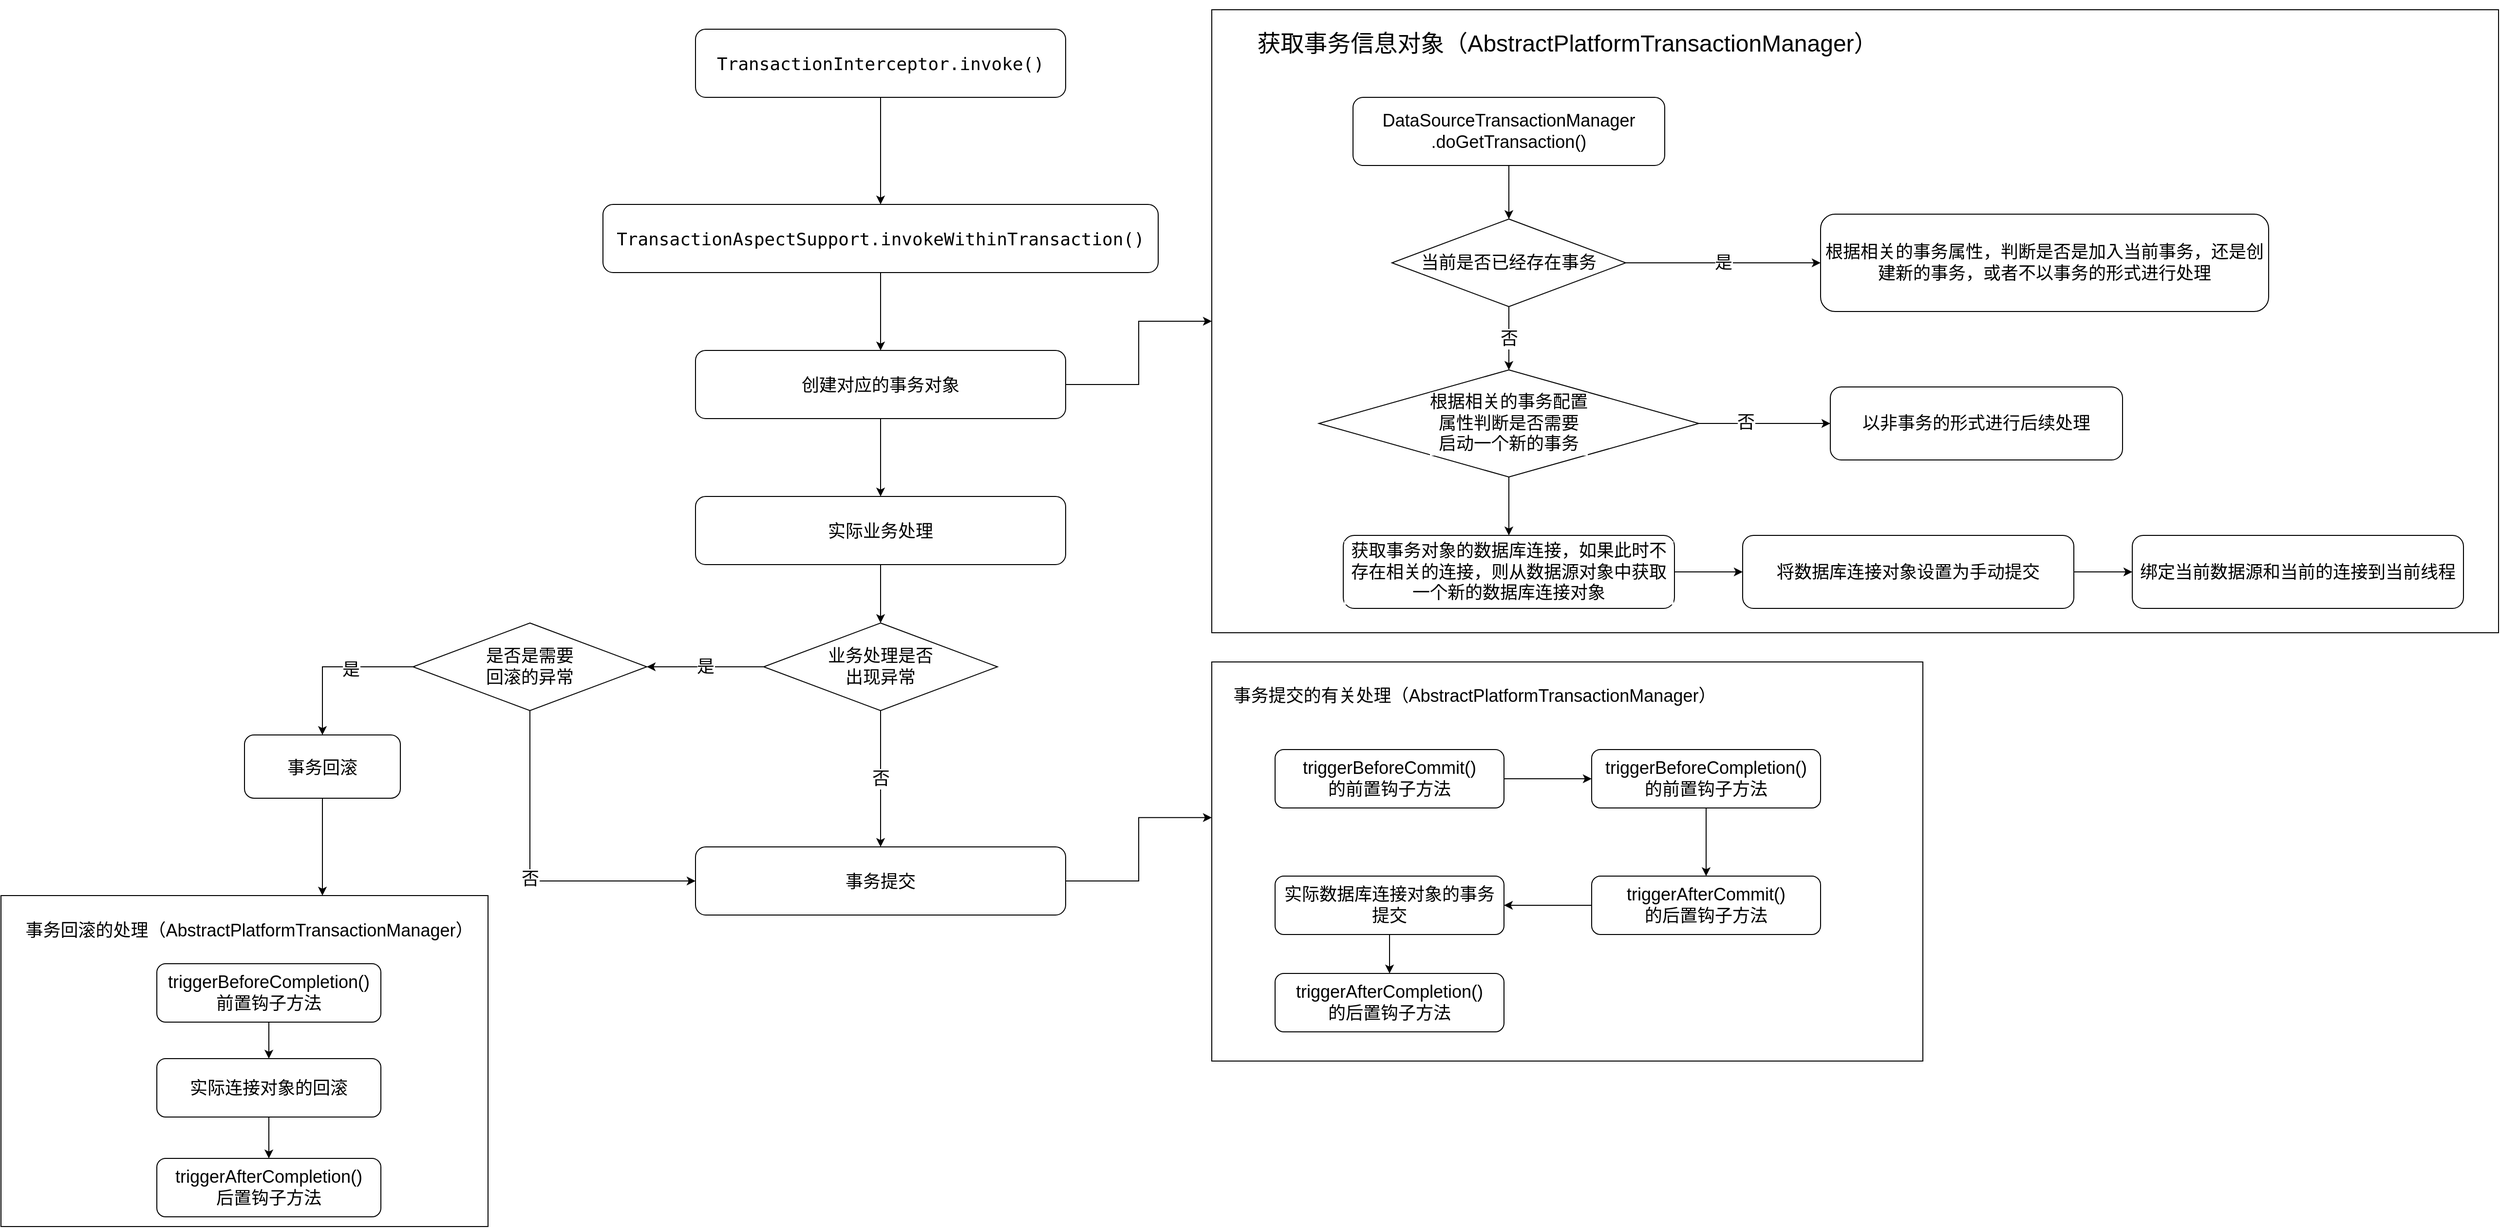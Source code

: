 <mxfile version="20.2.3" type="device"><diagram id="pJaJVscrhfIG-do-e8DI" name="第 1 页"><mxGraphModel dx="1929" dy="698" grid="1" gridSize="10" guides="1" tooltips="1" connect="1" arrows="1" fold="1" page="1" pageScale="1" pageWidth="827" pageHeight="1169" math="0" shadow="0"><root><mxCell id="0"/><mxCell id="1" parent="0"/><mxCell id="jddttaGdCzzvR233dDeT-3" style="edgeStyle=orthogonalEdgeStyle;rounded=0;orthogonalLoop=1;jettySize=auto;html=1;exitX=0.5;exitY=1;exitDx=0;exitDy=0;fontColor=default;" edge="1" parent="1" source="jddttaGdCzzvR233dDeT-1" target="jddttaGdCzzvR233dDeT-2"><mxGeometry relative="1" as="geometry"/></mxCell><mxCell id="jddttaGdCzzvR233dDeT-1" value="&lt;div style=&quot;&quot;&gt;&lt;pre style=&quot;font-family:'JetBrains Mono',monospace;font-size:13.5pt;&quot;&gt;TransactionInterceptor.invoke()&lt;/pre&gt;&lt;/div&gt;" style="rounded=1;whiteSpace=wrap;html=1;fontColor=default;labelBackgroundColor=default;" vertex="1" parent="1"><mxGeometry x="50" y="150" width="380" height="70" as="geometry"/></mxCell><mxCell id="jddttaGdCzzvR233dDeT-5" style="edgeStyle=orthogonalEdgeStyle;rounded=0;orthogonalLoop=1;jettySize=auto;html=1;exitX=0.5;exitY=1;exitDx=0;exitDy=0;entryX=0.5;entryY=0;entryDx=0;entryDy=0;fontColor=default;" edge="1" parent="1" source="jddttaGdCzzvR233dDeT-2" target="jddttaGdCzzvR233dDeT-4"><mxGeometry relative="1" as="geometry"/></mxCell><mxCell id="jddttaGdCzzvR233dDeT-2" value="&lt;div style=&quot;&quot;&gt;&lt;pre style=&quot;font-family:'JetBrains Mono',monospace;font-size:13.5pt;&quot;&gt;TransactionAspectSupport.invokeWithinTransaction()&lt;br&gt;&lt;/pre&gt;&lt;/div&gt;" style="rounded=1;whiteSpace=wrap;html=1;fontColor=default;labelBackgroundColor=default;" vertex="1" parent="1"><mxGeometry x="-45" y="330" width="570" height="70" as="geometry"/></mxCell><mxCell id="jddttaGdCzzvR233dDeT-32" style="edgeStyle=orthogonalEdgeStyle;rounded=0;orthogonalLoop=1;jettySize=auto;html=1;exitX=0.5;exitY=1;exitDx=0;exitDy=0;fontSize=18;fontColor=default;" edge="1" parent="1" source="jddttaGdCzzvR233dDeT-4" target="jddttaGdCzzvR233dDeT-31"><mxGeometry relative="1" as="geometry"/></mxCell><mxCell id="jddttaGdCzzvR233dDeT-66" style="edgeStyle=orthogonalEdgeStyle;rounded=0;orthogonalLoop=1;jettySize=auto;html=1;exitX=1;exitY=0.5;exitDx=0;exitDy=0;entryX=0;entryY=0.5;entryDx=0;entryDy=0;fontSize=24;fontColor=default;" edge="1" parent="1" source="jddttaGdCzzvR233dDeT-4" target="jddttaGdCzzvR233dDeT-64"><mxGeometry relative="1" as="geometry"/></mxCell><mxCell id="jddttaGdCzzvR233dDeT-4" value="&lt;div style=&quot;&quot;&gt;&lt;pre style=&quot;font-family:'JetBrains Mono',monospace;font-size:13.5pt;&quot;&gt;创建对应的事务对象&lt;/pre&gt;&lt;/div&gt;" style="rounded=1;whiteSpace=wrap;html=1;fontColor=default;labelBackgroundColor=default;" vertex="1" parent="1"><mxGeometry x="50" y="480" width="380" height="70" as="geometry"/></mxCell><mxCell id="jddttaGdCzzvR233dDeT-10" style="edgeStyle=orthogonalEdgeStyle;rounded=0;orthogonalLoop=1;jettySize=auto;html=1;exitX=0.5;exitY=1;exitDx=0;exitDy=0;entryX=0.5;entryY=0;entryDx=0;entryDy=0;fontSize=18;fontColor=default;" edge="1" parent="1" source="jddttaGdCzzvR233dDeT-8" target="jddttaGdCzzvR233dDeT-9"><mxGeometry relative="1" as="geometry"/></mxCell><mxCell id="jddttaGdCzzvR233dDeT-8" value="DataSourceTransactionManager&lt;br style=&quot;font-size: 18px;&quot;&gt;.doGetTransaction()" style="rounded=1;whiteSpace=wrap;html=1;labelBackgroundColor=default;fontColor=default;fontSize=18;" vertex="1" parent="1"><mxGeometry x="725" y="220" width="320" height="70" as="geometry"/></mxCell><mxCell id="jddttaGdCzzvR233dDeT-15" value="否" style="edgeStyle=orthogonalEdgeStyle;rounded=0;orthogonalLoop=1;jettySize=auto;html=1;exitX=0.5;exitY=1;exitDx=0;exitDy=0;entryX=0.5;entryY=0;entryDx=0;entryDy=0;fontSize=18;fontColor=default;" edge="1" parent="1" source="jddttaGdCzzvR233dDeT-9" target="jddttaGdCzzvR233dDeT-14"><mxGeometry relative="1" as="geometry"/></mxCell><mxCell id="jddttaGdCzzvR233dDeT-17" value="是" style="edgeStyle=orthogonalEdgeStyle;rounded=0;orthogonalLoop=1;jettySize=auto;html=1;exitX=1;exitY=0.5;exitDx=0;exitDy=0;fontSize=18;fontColor=default;" edge="1" parent="1" source="jddttaGdCzzvR233dDeT-9" target="jddttaGdCzzvR233dDeT-16"><mxGeometry relative="1" as="geometry"/></mxCell><mxCell id="jddttaGdCzzvR233dDeT-9" value="当前是否已经存在事务" style="rhombus;whiteSpace=wrap;html=1;labelBackgroundColor=default;fontSize=18;fontColor=default;" vertex="1" parent="1"><mxGeometry x="765" y="345" width="240" height="90" as="geometry"/></mxCell><mxCell id="jddttaGdCzzvR233dDeT-19" style="edgeStyle=orthogonalEdgeStyle;rounded=0;orthogonalLoop=1;jettySize=auto;html=1;exitX=1;exitY=0.5;exitDx=0;exitDy=0;entryX=0;entryY=0.5;entryDx=0;entryDy=0;fontSize=18;fontColor=default;" edge="1" parent="1" source="jddttaGdCzzvR233dDeT-14" target="jddttaGdCzzvR233dDeT-18"><mxGeometry relative="1" as="geometry"/></mxCell><mxCell id="jddttaGdCzzvR233dDeT-20" value="否" style="edgeLabel;html=1;align=center;verticalAlign=middle;resizable=0;points=[];fontSize=18;fontColor=default;" vertex="1" connectable="0" parent="jddttaGdCzzvR233dDeT-19"><mxGeometry x="-0.296" y="1" relative="1" as="geometry"><mxPoint as="offset"/></mxGeometry></mxCell><mxCell id="jddttaGdCzzvR233dDeT-25" style="edgeStyle=orthogonalEdgeStyle;rounded=0;orthogonalLoop=1;jettySize=auto;html=1;exitX=0.5;exitY=1;exitDx=0;exitDy=0;entryX=0.5;entryY=0;entryDx=0;entryDy=0;fontSize=18;fontColor=default;" edge="1" parent="1" source="jddttaGdCzzvR233dDeT-14" target="jddttaGdCzzvR233dDeT-24"><mxGeometry relative="1" as="geometry"/></mxCell><mxCell id="jddttaGdCzzvR233dDeT-14" value="根据相关的事务配置&lt;br&gt;属性判断是否需要&lt;br&gt;启动一个新的事务" style="rhombus;whiteSpace=wrap;html=1;labelBackgroundColor=default;fontSize=18;fontColor=default;" vertex="1" parent="1"><mxGeometry x="690" y="500" width="390" height="110" as="geometry"/></mxCell><mxCell id="jddttaGdCzzvR233dDeT-16" value="根据相关的事务属性，判断是否是加入当前事务，还是创建新的事务，或者不以事务的形式进行处理" style="rounded=1;whiteSpace=wrap;html=1;labelBackgroundColor=default;fontSize=18;fontColor=default;" vertex="1" parent="1"><mxGeometry x="1205" y="340" width="460" height="100" as="geometry"/></mxCell><mxCell id="jddttaGdCzzvR233dDeT-18" value="以非事务的形式进行后续处理" style="rounded=1;whiteSpace=wrap;html=1;labelBackgroundColor=default;fontSize=18;fontColor=default;" vertex="1" parent="1"><mxGeometry x="1215" y="517.5" width="300" height="75" as="geometry"/></mxCell><mxCell id="jddttaGdCzzvR233dDeT-48" style="edgeStyle=orthogonalEdgeStyle;rounded=0;orthogonalLoop=1;jettySize=auto;html=1;exitX=1;exitY=0.5;exitDx=0;exitDy=0;entryX=0;entryY=0.5;entryDx=0;entryDy=0;fontSize=18;fontColor=default;" edge="1" parent="1" source="jddttaGdCzzvR233dDeT-24" target="jddttaGdCzzvR233dDeT-26"><mxGeometry relative="1" as="geometry"/></mxCell><mxCell id="jddttaGdCzzvR233dDeT-24" value="获取事务对象的数据库连接，如果此时不存在相关的连接，则从数据源对象中获取一个新的数据库连接对象" style="rounded=1;whiteSpace=wrap;html=1;labelBackgroundColor=default;fontSize=18;fontColor=default;" vertex="1" parent="1"><mxGeometry x="715" y="670" width="340" height="75" as="geometry"/></mxCell><mxCell id="jddttaGdCzzvR233dDeT-49" style="edgeStyle=orthogonalEdgeStyle;rounded=0;orthogonalLoop=1;jettySize=auto;html=1;exitX=1;exitY=0.5;exitDx=0;exitDy=0;fontSize=18;fontColor=default;" edge="1" parent="1" source="jddttaGdCzzvR233dDeT-26" target="jddttaGdCzzvR233dDeT-28"><mxGeometry relative="1" as="geometry"/></mxCell><mxCell id="jddttaGdCzzvR233dDeT-26" value="将数据库连接对象设置为手动提交" style="rounded=1;whiteSpace=wrap;html=1;labelBackgroundColor=default;fontSize=18;fontColor=default;" vertex="1" parent="1"><mxGeometry x="1125" y="670" width="340" height="75" as="geometry"/></mxCell><mxCell id="jddttaGdCzzvR233dDeT-28" value="绑定当前数据源和当前的连接到当前线程" style="rounded=1;whiteSpace=wrap;html=1;labelBackgroundColor=default;fontSize=18;fontColor=default;" vertex="1" parent="1"><mxGeometry x="1525" y="670" width="340" height="75" as="geometry"/></mxCell><mxCell id="jddttaGdCzzvR233dDeT-34" style="edgeStyle=orthogonalEdgeStyle;rounded=0;orthogonalLoop=1;jettySize=auto;html=1;exitX=0.5;exitY=1;exitDx=0;exitDy=0;fontSize=18;fontColor=default;" edge="1" parent="1" source="jddttaGdCzzvR233dDeT-31" target="jddttaGdCzzvR233dDeT-33"><mxGeometry relative="1" as="geometry"/></mxCell><mxCell id="jddttaGdCzzvR233dDeT-31" value="&lt;div style=&quot;&quot;&gt;&lt;pre style=&quot;font-family:'JetBrains Mono',monospace;font-size:13.5pt;&quot;&gt;实际业务处理&lt;/pre&gt;&lt;/div&gt;" style="rounded=1;whiteSpace=wrap;html=1;fontColor=default;labelBackgroundColor=default;" vertex="1" parent="1"><mxGeometry x="50" y="630" width="380" height="70" as="geometry"/></mxCell><mxCell id="jddttaGdCzzvR233dDeT-35" value="是" style="edgeStyle=orthogonalEdgeStyle;rounded=0;orthogonalLoop=1;jettySize=auto;html=1;exitX=0;exitY=0.5;exitDx=0;exitDy=0;fontSize=18;fontColor=default;" edge="1" parent="1" source="jddttaGdCzzvR233dDeT-33"><mxGeometry relative="1" as="geometry"><mxPoint y="805" as="targetPoint"/></mxGeometry></mxCell><mxCell id="jddttaGdCzzvR233dDeT-46" value="否" style="edgeStyle=orthogonalEdgeStyle;rounded=0;orthogonalLoop=1;jettySize=auto;html=1;exitX=0.5;exitY=1;exitDx=0;exitDy=0;fontSize=18;fontColor=default;" edge="1" parent="1" source="jddttaGdCzzvR233dDeT-33" target="jddttaGdCzzvR233dDeT-45"><mxGeometry relative="1" as="geometry"/></mxCell><mxCell id="jddttaGdCzzvR233dDeT-33" value="业务处理是否&lt;br&gt;出现异常" style="rhombus;whiteSpace=wrap;html=1;labelBackgroundColor=default;fontSize=18;fontColor=default;" vertex="1" parent="1"><mxGeometry x="120" y="760" width="240" height="90" as="geometry"/></mxCell><mxCell id="jddttaGdCzzvR233dDeT-38" style="edgeStyle=orthogonalEdgeStyle;rounded=0;orthogonalLoop=1;jettySize=auto;html=1;exitX=0;exitY=0.5;exitDx=0;exitDy=0;entryX=0.5;entryY=0;entryDx=0;entryDy=0;fontSize=18;fontColor=default;" edge="1" parent="1" source="jddttaGdCzzvR233dDeT-36" target="jddttaGdCzzvR233dDeT-37"><mxGeometry relative="1" as="geometry"/></mxCell><mxCell id="jddttaGdCzzvR233dDeT-39" value="是" style="edgeLabel;html=1;align=center;verticalAlign=middle;resizable=0;points=[];fontSize=18;fontColor=default;" vertex="1" connectable="0" parent="jddttaGdCzzvR233dDeT-38"><mxGeometry x="-0.215" y="3" relative="1" as="geometry"><mxPoint as="offset"/></mxGeometry></mxCell><mxCell id="jddttaGdCzzvR233dDeT-47" value="否" style="edgeStyle=orthogonalEdgeStyle;rounded=0;orthogonalLoop=1;jettySize=auto;html=1;exitX=0.5;exitY=1;exitDx=0;exitDy=0;entryX=0;entryY=0.5;entryDx=0;entryDy=0;fontSize=18;fontColor=default;" edge="1" parent="1" source="jddttaGdCzzvR233dDeT-36" target="jddttaGdCzzvR233dDeT-45"><mxGeometry relative="1" as="geometry"/></mxCell><mxCell id="jddttaGdCzzvR233dDeT-36" value="是否是需要&lt;br&gt;回滚的异常" style="rhombus;whiteSpace=wrap;html=1;labelBackgroundColor=default;fontSize=18;fontColor=default;" vertex="1" parent="1"><mxGeometry x="-240" y="760" width="240" height="90" as="geometry"/></mxCell><mxCell id="jddttaGdCzzvR233dDeT-69" style="edgeStyle=orthogonalEdgeStyle;rounded=0;orthogonalLoop=1;jettySize=auto;html=1;exitX=0.5;exitY=1;exitDx=0;exitDy=0;fontSize=24;fontColor=default;" edge="1" parent="1" source="jddttaGdCzzvR233dDeT-37" target="jddttaGdCzzvR233dDeT-67"><mxGeometry relative="1" as="geometry"><Array as="points"><mxPoint x="-333" y="1000"/><mxPoint x="-333" y="1000"/></Array></mxGeometry></mxCell><mxCell id="jddttaGdCzzvR233dDeT-37" value="&lt;div style=&quot;&quot;&gt;&lt;pre style=&quot;font-family:'JetBrains Mono',monospace;font-size:13.5pt;&quot;&gt;事务回滚&lt;/pre&gt;&lt;/div&gt;" style="rounded=1;whiteSpace=wrap;html=1;fontColor=default;labelBackgroundColor=default;" vertex="1" parent="1"><mxGeometry x="-413" y="875" width="160" height="65" as="geometry"/></mxCell><mxCell id="jddttaGdCzzvR233dDeT-43" style="edgeStyle=orthogonalEdgeStyle;rounded=0;orthogonalLoop=1;jettySize=auto;html=1;exitX=0.5;exitY=1;exitDx=0;exitDy=0;entryX=0.5;entryY=0;entryDx=0;entryDy=0;fontSize=18;fontColor=default;" edge="1" parent="1" source="jddttaGdCzzvR233dDeT-40" target="jddttaGdCzzvR233dDeT-41"><mxGeometry relative="1" as="geometry"/></mxCell><mxCell id="jddttaGdCzzvR233dDeT-40" value="triggerBeforeCompletion()&lt;br&gt;前置钩子方法" style="rounded=1;whiteSpace=wrap;html=1;labelBackgroundColor=default;fontSize=18;fontColor=default;" vertex="1" parent="1"><mxGeometry x="-503" y="1110" width="230" height="60" as="geometry"/></mxCell><mxCell id="jddttaGdCzzvR233dDeT-44" style="edgeStyle=orthogonalEdgeStyle;rounded=0;orthogonalLoop=1;jettySize=auto;html=1;exitX=0.5;exitY=1;exitDx=0;exitDy=0;fontSize=18;fontColor=default;" edge="1" parent="1" source="jddttaGdCzzvR233dDeT-41" target="jddttaGdCzzvR233dDeT-42"><mxGeometry relative="1" as="geometry"/></mxCell><mxCell id="jddttaGdCzzvR233dDeT-41" value="实际连接对象的回滚" style="rounded=1;whiteSpace=wrap;html=1;labelBackgroundColor=default;fontSize=18;fontColor=default;" vertex="1" parent="1"><mxGeometry x="-503" y="1207.5" width="230" height="60" as="geometry"/></mxCell><mxCell id="jddttaGdCzzvR233dDeT-42" value="triggerAfterCompletion()&lt;br&gt;后置钩子方法" style="rounded=1;whiteSpace=wrap;html=1;labelBackgroundColor=default;fontSize=18;fontColor=default;" vertex="1" parent="1"><mxGeometry x="-503" y="1310" width="230" height="60" as="geometry"/></mxCell><mxCell id="jddttaGdCzzvR233dDeT-72" style="edgeStyle=orthogonalEdgeStyle;rounded=0;orthogonalLoop=1;jettySize=auto;html=1;exitX=1;exitY=0.5;exitDx=0;exitDy=0;entryX=0;entryY=0.39;entryDx=0;entryDy=0;entryPerimeter=0;fontSize=18;fontColor=default;" edge="1" parent="1" source="jddttaGdCzzvR233dDeT-45" target="jddttaGdCzzvR233dDeT-70"><mxGeometry relative="1" as="geometry"/></mxCell><mxCell id="jddttaGdCzzvR233dDeT-45" value="&lt;div style=&quot;&quot;&gt;&lt;pre style=&quot;font-family:'JetBrains Mono',monospace;font-size:13.5pt;&quot;&gt;事务提交&lt;/pre&gt;&lt;/div&gt;" style="rounded=1;whiteSpace=wrap;html=1;fontColor=default;labelBackgroundColor=default;" vertex="1" parent="1"><mxGeometry x="50" y="990" width="380" height="70" as="geometry"/></mxCell><mxCell id="jddttaGdCzzvR233dDeT-60" style="edgeStyle=orthogonalEdgeStyle;rounded=0;orthogonalLoop=1;jettySize=auto;html=1;exitX=1;exitY=0.5;exitDx=0;exitDy=0;entryX=0;entryY=0.5;entryDx=0;entryDy=0;fontSize=18;fontColor=default;" edge="1" parent="1" source="jddttaGdCzzvR233dDeT-50" target="jddttaGdCzzvR233dDeT-51"><mxGeometry relative="1" as="geometry"/></mxCell><mxCell id="jddttaGdCzzvR233dDeT-50" value="triggerBeforeCommit()&lt;br&gt;的前置钩子方法" style="rounded=1;whiteSpace=wrap;html=1;labelBackgroundColor=default;fontSize=18;fontColor=default;" vertex="1" parent="1"><mxGeometry x="645" y="890" width="235" height="60" as="geometry"/></mxCell><mxCell id="jddttaGdCzzvR233dDeT-61" style="edgeStyle=orthogonalEdgeStyle;rounded=0;orthogonalLoop=1;jettySize=auto;html=1;exitX=0.5;exitY=1;exitDx=0;exitDy=0;entryX=0.5;entryY=0;entryDx=0;entryDy=0;fontSize=18;fontColor=default;" edge="1" parent="1" source="jddttaGdCzzvR233dDeT-51" target="jddttaGdCzzvR233dDeT-53"><mxGeometry relative="1" as="geometry"/></mxCell><mxCell id="jddttaGdCzzvR233dDeT-51" value="triggerBeforeCompletion()&lt;br&gt;的前置钩子方法" style="rounded=1;whiteSpace=wrap;html=1;labelBackgroundColor=default;fontSize=18;fontColor=default;" vertex="1" parent="1"><mxGeometry x="970" y="890" width="235" height="60" as="geometry"/></mxCell><mxCell id="jddttaGdCzzvR233dDeT-63" style="edgeStyle=orthogonalEdgeStyle;rounded=0;orthogonalLoop=1;jettySize=auto;html=1;exitX=0.5;exitY=1;exitDx=0;exitDy=0;entryX=0.5;entryY=0;entryDx=0;entryDy=0;fontSize=18;fontColor=default;" edge="1" parent="1" source="jddttaGdCzzvR233dDeT-52" target="jddttaGdCzzvR233dDeT-54"><mxGeometry relative="1" as="geometry"/></mxCell><mxCell id="jddttaGdCzzvR233dDeT-52" value="实际数据库连接对象的事务提交" style="rounded=1;whiteSpace=wrap;html=1;labelBackgroundColor=default;fontSize=18;fontColor=default;" vertex="1" parent="1"><mxGeometry x="645" y="1020" width="235" height="60" as="geometry"/></mxCell><mxCell id="jddttaGdCzzvR233dDeT-62" style="edgeStyle=orthogonalEdgeStyle;rounded=0;orthogonalLoop=1;jettySize=auto;html=1;exitX=0;exitY=0.5;exitDx=0;exitDy=0;entryX=1;entryY=0.5;entryDx=0;entryDy=0;fontSize=18;fontColor=default;" edge="1" parent="1" source="jddttaGdCzzvR233dDeT-53" target="jddttaGdCzzvR233dDeT-52"><mxGeometry relative="1" as="geometry"/></mxCell><mxCell id="jddttaGdCzzvR233dDeT-53" value="triggerAfterCommit()&lt;br&gt;的后置钩子方法" style="rounded=1;whiteSpace=wrap;html=1;labelBackgroundColor=default;fontSize=18;fontColor=default;" vertex="1" parent="1"><mxGeometry x="970" y="1020" width="235" height="60" as="geometry"/></mxCell><mxCell id="jddttaGdCzzvR233dDeT-54" value="triggerAfterCompletion()&lt;br&gt;的后置钩子方法" style="rounded=1;whiteSpace=wrap;html=1;labelBackgroundColor=default;fontSize=18;fontColor=default;" vertex="1" parent="1"><mxGeometry x="645" y="1120" width="235" height="60" as="geometry"/></mxCell><mxCell id="jddttaGdCzzvR233dDeT-64" value="&lt;h1&gt;&lt;br&gt;&lt;/h1&gt;" style="text;html=1;strokeColor=default;fillColor=none;spacing=5;spacingTop=-20;whiteSpace=wrap;overflow=hidden;rounded=0;labelBackgroundColor=default;fontSize=18;fontColor=default;" vertex="1" parent="1"><mxGeometry x="580" y="130" width="1321" height="640" as="geometry"/></mxCell><mxCell id="jddttaGdCzzvR233dDeT-65" value="获取事务信息对象（AbstractPlatformTransactionManager）" style="text;html=1;strokeColor=none;fillColor=none;align=center;verticalAlign=middle;whiteSpace=wrap;rounded=0;labelBackgroundColor=default;fontSize=24;fontColor=default;" vertex="1" parent="1"><mxGeometry x="600" y="140" width="690" height="50" as="geometry"/></mxCell><mxCell id="jddttaGdCzzvR233dDeT-67" value="&lt;h1&gt;&lt;br&gt;&lt;/h1&gt;" style="text;html=1;strokeColor=default;fillColor=none;spacing=5;spacingTop=-20;whiteSpace=wrap;overflow=hidden;rounded=0;labelBackgroundColor=default;fontSize=24;fontColor=default;" vertex="1" parent="1"><mxGeometry x="-663" y="1040" width="500" height="340" as="geometry"/></mxCell><mxCell id="jddttaGdCzzvR233dDeT-68" value="事务回滚的处理（AbstractPlatformTransactionManager）" style="text;html=1;strokeColor=none;fillColor=none;align=center;verticalAlign=middle;whiteSpace=wrap;rounded=0;labelBackgroundColor=default;fontSize=18;fontColor=default;" vertex="1" parent="1"><mxGeometry x="-653" y="1042.5" width="490" height="67.5" as="geometry"/></mxCell><mxCell id="jddttaGdCzzvR233dDeT-70" value="&lt;h1&gt;&lt;br&gt;&lt;/h1&gt;" style="text;html=1;strokeColor=default;fillColor=none;spacing=5;spacingTop=-20;whiteSpace=wrap;overflow=hidden;rounded=0;labelBackgroundColor=default;fontSize=18;fontColor=default;" vertex="1" parent="1"><mxGeometry x="580" y="800" width="730" height="410" as="geometry"/></mxCell><mxCell id="jddttaGdCzzvR233dDeT-71" value="事务提交的有关处理（AbstractPlatformTransactionManager）" style="text;html=1;strokeColor=none;fillColor=none;align=center;verticalAlign=middle;whiteSpace=wrap;rounded=0;labelBackgroundColor=default;fontSize=18;fontColor=default;" vertex="1" parent="1"><mxGeometry x="590" y="810" width="520" height="50" as="geometry"/></mxCell></root></mxGraphModel></diagram></mxfile>